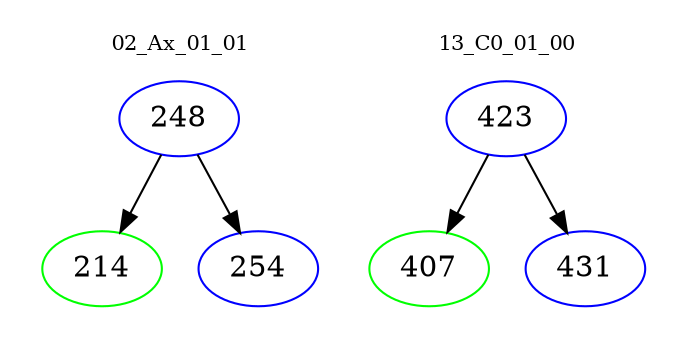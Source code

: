 digraph{
subgraph cluster_0 {
color = white
label = "02_Ax_01_01";
fontsize=10;
T0_248 [label="248", color="blue"]
T0_248 -> T0_214 [color="black"]
T0_214 [label="214", color="green"]
T0_248 -> T0_254 [color="black"]
T0_254 [label="254", color="blue"]
}
subgraph cluster_1 {
color = white
label = "13_C0_01_00";
fontsize=10;
T1_423 [label="423", color="blue"]
T1_423 -> T1_407 [color="black"]
T1_407 [label="407", color="green"]
T1_423 -> T1_431 [color="black"]
T1_431 [label="431", color="blue"]
}
}
